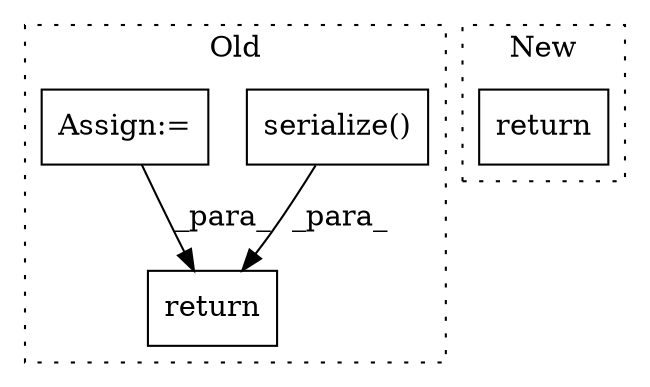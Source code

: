 digraph G {
subgraph cluster0 {
1 [label="serialize()" a="75" s="9276" l="15" shape="box"];
3 [label="return" a="93" s="9269" l="7" shape="box"];
4 [label="Assign:=" a="68" s="8980" l="3" shape="box"];
label = "Old";
style="dotted";
}
subgraph cluster1 {
2 [label="return" a="93" s="9296" l="7" shape="box"];
label = "New";
style="dotted";
}
1 -> 3 [label="_para_"];
4 -> 3 [label="_para_"];
}